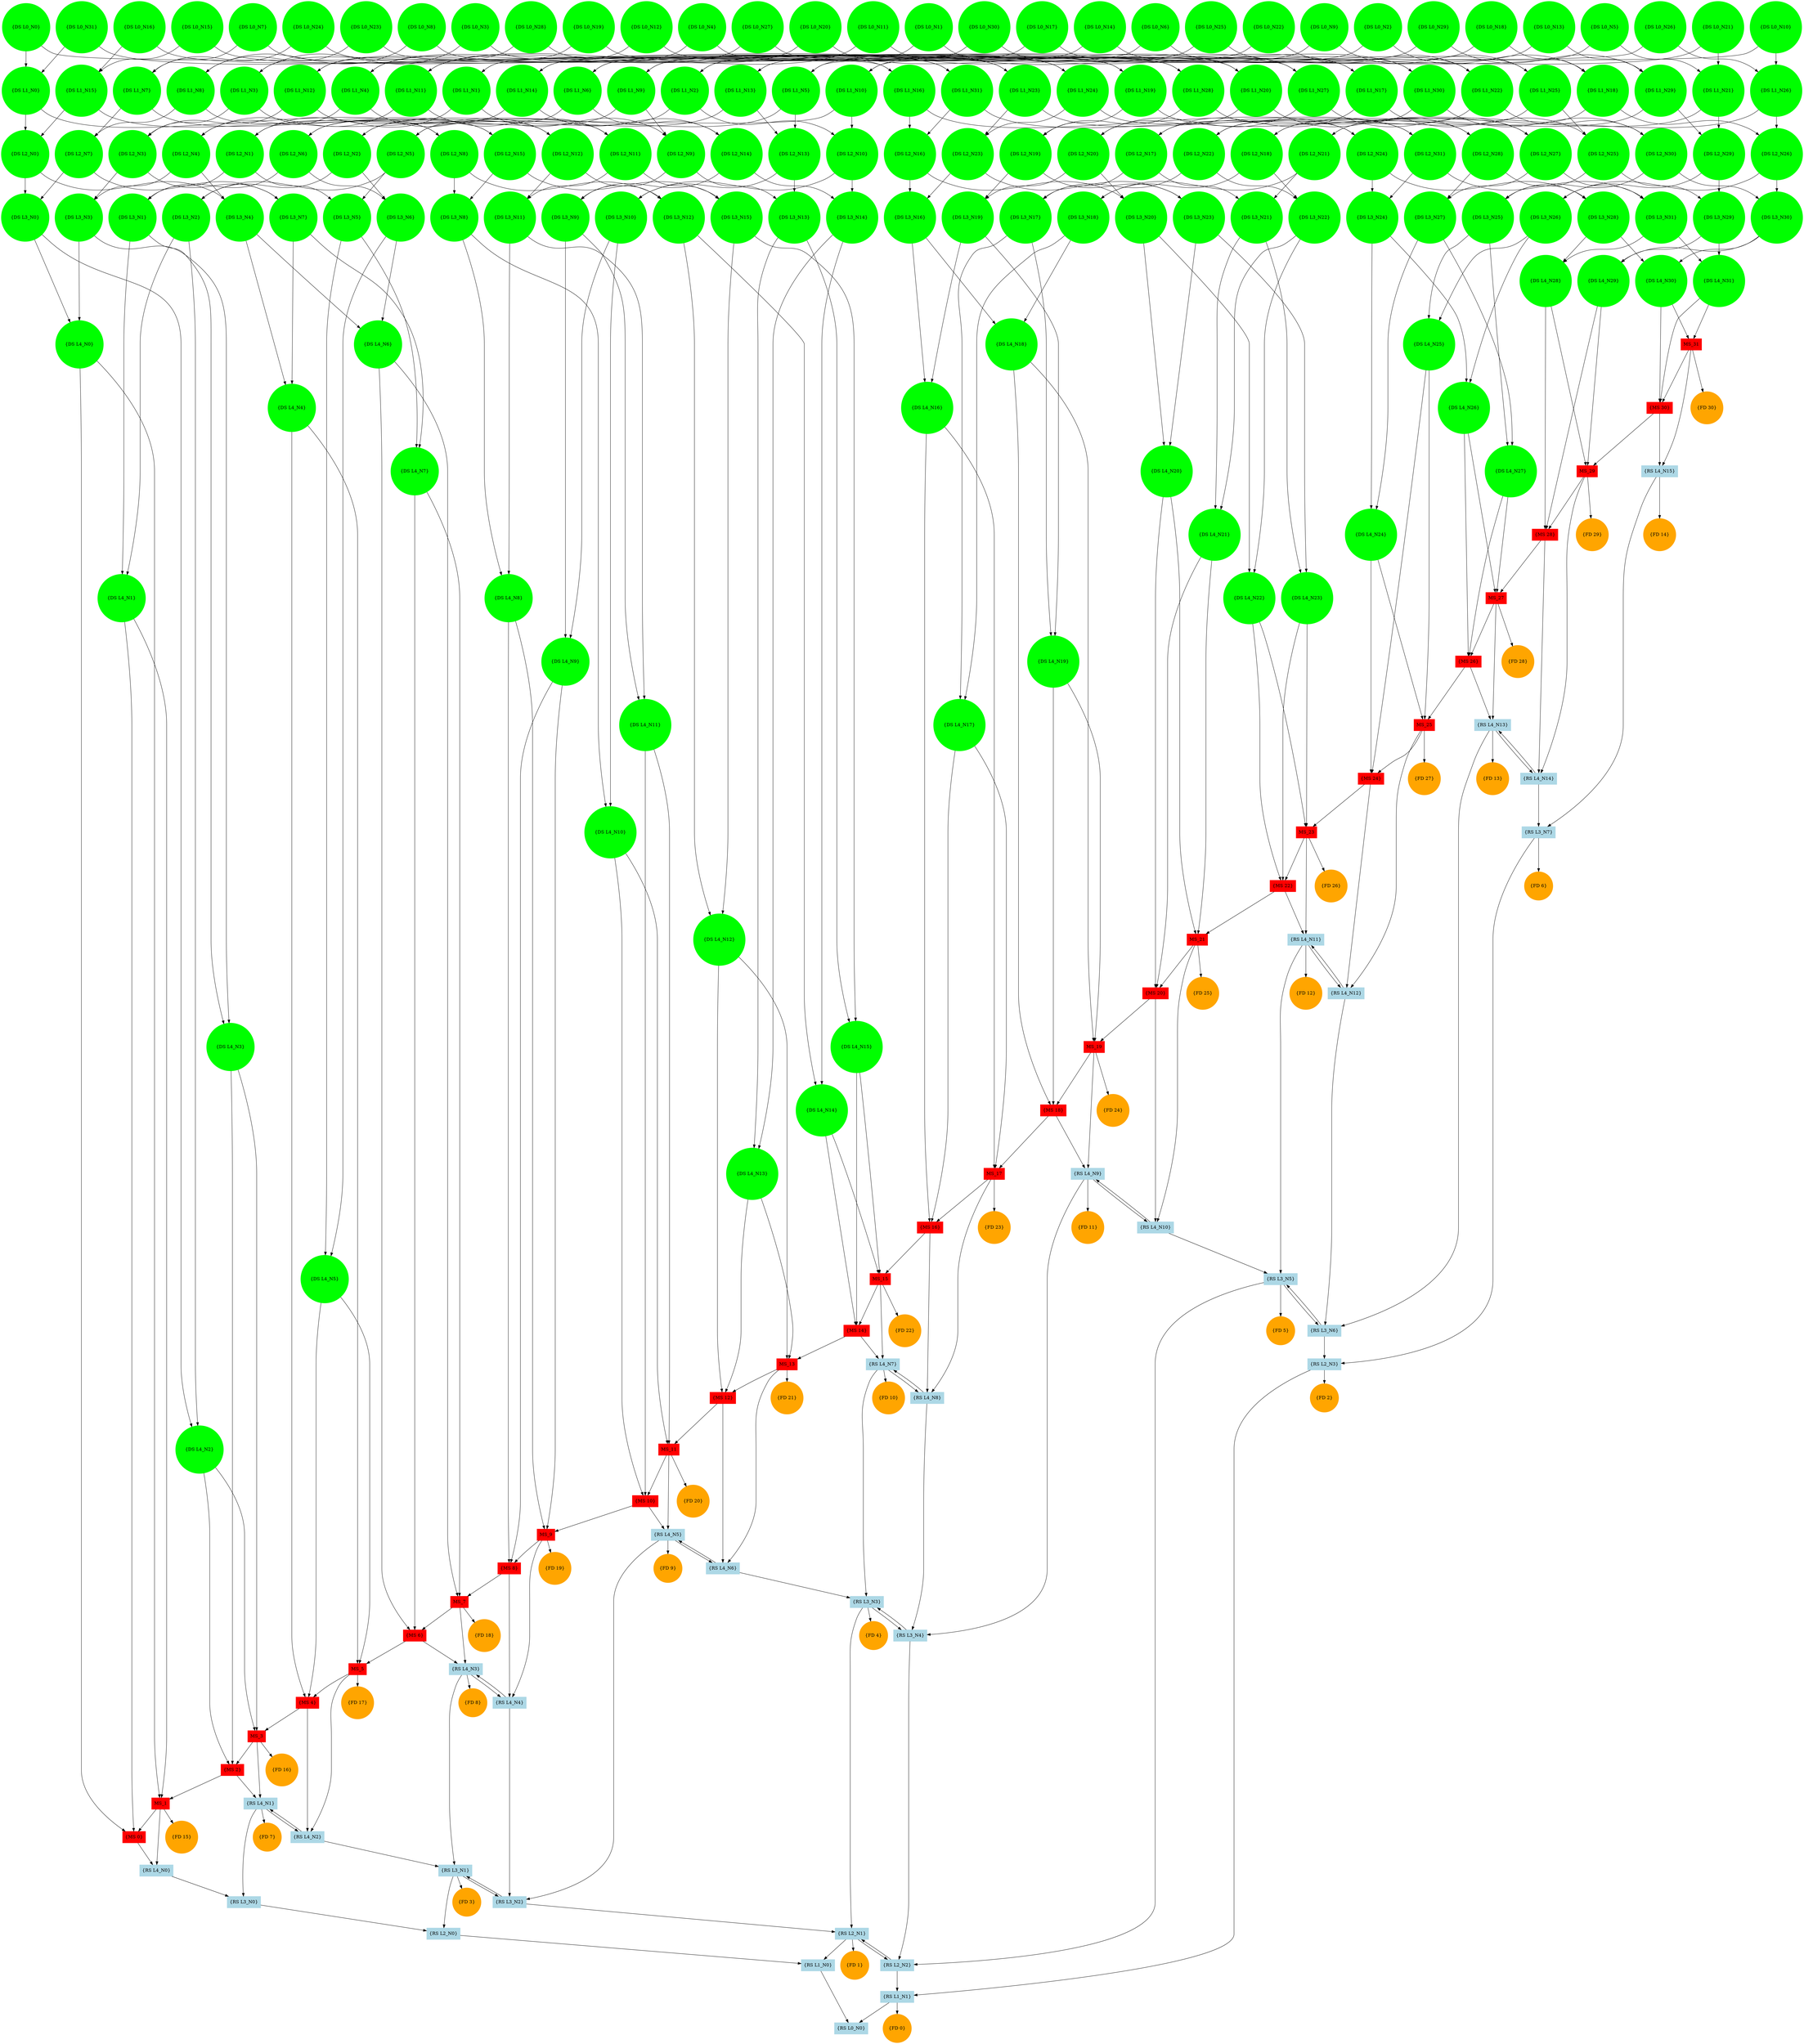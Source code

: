 digraph G {
{
	label="DSNetwork";
	Node0x7fdfffc05050[shape=circle, style=filled, width=.3, color=green,label="{DS L0_N0}"];
	Node0x7fdfffc05050 -> Node0x7fdfffc06450;
	Node0x7fdfffc05050 -> Node0x7fdfffc06e50;
	Node0x7fdfffc050f0[shape=circle, style=filled, width=.3, color=green,label="{DS L0_N1}"];
	Node0x7fdfffc050f0 -> Node0x7fdfffc064f0;
	Node0x7fdfffc050f0 -> Node0x7fdfffc06ef0;
	Node0x7fdfffc05190[shape=circle, style=filled, width=.3, color=green,label="{DS L0_N2}"];
	Node0x7fdfffc05190 -> Node0x7fdfffc06590;
	Node0x7fdfffc05190 -> Node0x7fdfffc06f90;
	Node0x7fdfffc05230[shape=circle, style=filled, width=.3, color=green,label="{DS L0_N3}"];
	Node0x7fdfffc05230 -> Node0x7fdfffc06630;
	Node0x7fdfffc05230 -> Node0x7fdfffc07030;
	Node0x7fdfffc052d0[shape=circle, style=filled, width=.3, color=green,label="{DS L0_N4}"];
	Node0x7fdfffc052d0 -> Node0x7fdfffc066d0;
	Node0x7fdfffc052d0 -> Node0x7fdfffc070d0;
	Node0x7fdfffc05370[shape=circle, style=filled, width=.3, color=green,label="{DS L0_N5}"];
	Node0x7fdfffc05370 -> Node0x7fdfffc06770;
	Node0x7fdfffc05370 -> Node0x7fdfffc07170;
	Node0x7fdfffc05410[shape=circle, style=filled, width=.3, color=green,label="{DS L0_N6}"];
	Node0x7fdfffc05410 -> Node0x7fdfffc06810;
	Node0x7fdfffc05410 -> Node0x7fdfffc07210;
	Node0x7fdfffc054b0[shape=circle, style=filled, width=.3, color=green,label="{DS L0_N7}"];
	Node0x7fdfffc054b0 -> Node0x7fdfffc068b0;
	Node0x7fdfffc054b0 -> Node0x7fdfffc072b0;
	Node0x7fdfffc05550[shape=circle, style=filled, width=.3, color=green,label="{DS L0_N8}"];
	Node0x7fdfffc05550 -> Node0x7fdfffc06950;
	Node0x7fdfffc05550 -> Node0x7fdfffc07350;
	Node0x7fdfffc055f0[shape=circle, style=filled, width=.3, color=green,label="{DS L0_N9}"];
	Node0x7fdfffc055f0 -> Node0x7fdfffc069f0;
	Node0x7fdfffc055f0 -> Node0x7fdfffc073f0;
	Node0x7fdfffc05690[shape=circle, style=filled, width=.3, color=green,label="{DS L0_N10}"];
	Node0x7fdfffc05690 -> Node0x7fdfffc06a90;
	Node0x7fdfffc05690 -> Node0x7fdfffc07490;
	Node0x7fdfffc05730[shape=circle, style=filled, width=.3, color=green,label="{DS L0_N11}"];
	Node0x7fdfffc05730 -> Node0x7fdfffc06b30;
	Node0x7fdfffc05730 -> Node0x7fdfffc07530;
	Node0x7fdfffc057d0[shape=circle, style=filled, width=.3, color=green,label="{DS L0_N12}"];
	Node0x7fdfffc057d0 -> Node0x7fdfffc06bd0;
	Node0x7fdfffc057d0 -> Node0x7fdfffc075d0;
	Node0x7fdfffc05870[shape=circle, style=filled, width=.3, color=green,label="{DS L0_N13}"];
	Node0x7fdfffc05870 -> Node0x7fdfffc06c70;
	Node0x7fdfffc05870 -> Node0x7fdfffc07670;
	Node0x7fdfffc05910[shape=circle, style=filled, width=.3, color=green,label="{DS L0_N14}"];
	Node0x7fdfffc05910 -> Node0x7fdfffc06d10;
	Node0x7fdfffc05910 -> Node0x7fdfffc07710;
	Node0x7fdfffc059b0[shape=circle, style=filled, width=.3, color=green,label="{DS L0_N15}"];
	Node0x7fdfffc059b0 -> Node0x7fdfffc06db0;
	Node0x7fdfffc059b0 -> Node0x7fdfffc077b0;
	Node0x7fdfffc05a50[shape=circle, style=filled, width=.3, color=green,label="{DS L0_N16}"];
	Node0x7fdfffc05a50 -> Node0x7fdfffc06db0;
	Node0x7fdfffc05a50 -> Node0x7fdfffc06e50;
	Node0x7fdfffc05af0[shape=circle, style=filled, width=.3, color=green,label="{DS L0_N17}"];
	Node0x7fdfffc05af0 -> Node0x7fdfffc06d10;
	Node0x7fdfffc05af0 -> Node0x7fdfffc06ef0;
	Node0x7fdfffc05b90[shape=circle, style=filled, width=.3, color=green,label="{DS L0_N18}"];
	Node0x7fdfffc05b90 -> Node0x7fdfffc06c70;
	Node0x7fdfffc05b90 -> Node0x7fdfffc06f90;
	Node0x7fdfffc05c30[shape=circle, style=filled, width=.3, color=green,label="{DS L0_N19}"];
	Node0x7fdfffc05c30 -> Node0x7fdfffc06bd0;
	Node0x7fdfffc05c30 -> Node0x7fdfffc07030;
	Node0x7fdfffc05cd0[shape=circle, style=filled, width=.3, color=green,label="{DS L0_N20}"];
	Node0x7fdfffc05cd0 -> Node0x7fdfffc06b30;
	Node0x7fdfffc05cd0 -> Node0x7fdfffc070d0;
	Node0x7fdfffc05d70[shape=circle, style=filled, width=.3, color=green,label="{DS L0_N21}"];
	Node0x7fdfffc05d70 -> Node0x7fdfffc06a90;
	Node0x7fdfffc05d70 -> Node0x7fdfffc07170;
	Node0x7fdfffc05e10[shape=circle, style=filled, width=.3, color=green,label="{DS L0_N22}"];
	Node0x7fdfffc05e10 -> Node0x7fdfffc069f0;
	Node0x7fdfffc05e10 -> Node0x7fdfffc07210;
	Node0x7fdfffc05eb0[shape=circle, style=filled, width=.3, color=green,label="{DS L0_N23}"];
	Node0x7fdfffc05eb0 -> Node0x7fdfffc06950;
	Node0x7fdfffc05eb0 -> Node0x7fdfffc072b0;
	Node0x7fdfffc05f50[shape=circle, style=filled, width=.3, color=green,label="{DS L0_N24}"];
	Node0x7fdfffc05f50 -> Node0x7fdfffc068b0;
	Node0x7fdfffc05f50 -> Node0x7fdfffc07350;
	Node0x7fdfffc05ff0[shape=circle, style=filled, width=.3, color=green,label="{DS L0_N25}"];
	Node0x7fdfffc05ff0 -> Node0x7fdfffc06810;
	Node0x7fdfffc05ff0 -> Node0x7fdfffc073f0;
	Node0x7fdfffc06090[shape=circle, style=filled, width=.3, color=green,label="{DS L0_N26}"];
	Node0x7fdfffc06090 -> Node0x7fdfffc06770;
	Node0x7fdfffc06090 -> Node0x7fdfffc07490;
	Node0x7fdfffc06130[shape=circle, style=filled, width=.3, color=green,label="{DS L0_N27}"];
	Node0x7fdfffc06130 -> Node0x7fdfffc066d0;
	Node0x7fdfffc06130 -> Node0x7fdfffc07530;
	Node0x7fdfffc061d0[shape=circle, style=filled, width=.3, color=green,label="{DS L0_N28}"];
	Node0x7fdfffc061d0 -> Node0x7fdfffc06630;
	Node0x7fdfffc061d0 -> Node0x7fdfffc075d0;
	Node0x7fdfffc06270[shape=circle, style=filled, width=.3, color=green,label="{DS L0_N29}"];
	Node0x7fdfffc06270 -> Node0x7fdfffc06590;
	Node0x7fdfffc06270 -> Node0x7fdfffc07670;
	Node0x7fdfffc06310[shape=circle, style=filled, width=.3, color=green,label="{DS L0_N30}"];
	Node0x7fdfffc06310 -> Node0x7fdfffc064f0;
	Node0x7fdfffc06310 -> Node0x7fdfffc07710;
	Node0x7fdfffc063b0[shape=circle, style=filled, width=.3, color=green,label="{DS L0_N31}"];
	Node0x7fdfffc063b0 -> Node0x7fdfffc06450;
	Node0x7fdfffc063b0 -> Node0x7fdfffc077b0;
	Node0x7fdfffc06450[shape=circle, style=filled, width=.3, color=green,label="{DS L1_N0}"];
	Node0x7fdfffc06450 -> Node0x7fdfffc07850;
	Node0x7fdfffc06450 -> Node0x7fdfffc07d50;
	Node0x7fdfffc064f0[shape=circle, style=filled, width=.3, color=green,label="{DS L1_N1}"];
	Node0x7fdfffc064f0 -> Node0x7fdfffc078f0;
	Node0x7fdfffc064f0 -> Node0x7fdfffc07df0;
	Node0x7fdfffc06590[shape=circle, style=filled, width=.3, color=green,label="{DS L1_N2}"];
	Node0x7fdfffc06590 -> Node0x7fdfffc07990;
	Node0x7fdfffc06590 -> Node0x7fdfffc07e90;
	Node0x7fdfffc06630[shape=circle, style=filled, width=.3, color=green,label="{DS L1_N3}"];
	Node0x7fdfffc06630 -> Node0x7fdfffc07a30;
	Node0x7fdfffc06630 -> Node0x7fdfffc07f30;
	Node0x7fdfffc066d0[shape=circle, style=filled, width=.3, color=green,label="{DS L1_N4}"];
	Node0x7fdfffc066d0 -> Node0x7fdfffc07ad0;
	Node0x7fdfffc066d0 -> Node0x7fdfffc07fd0;
	Node0x7fdfffc06770[shape=circle, style=filled, width=.3, color=green,label="{DS L1_N5}"];
	Node0x7fdfffc06770 -> Node0x7fdfffc07b70;
	Node0x7fdfffc06770 -> Node0x7fdfffc08070;
	Node0x7fdfffc06810[shape=circle, style=filled, width=.3, color=green,label="{DS L1_N6}"];
	Node0x7fdfffc06810 -> Node0x7fdfffc07c10;
	Node0x7fdfffc06810 -> Node0x7fdfffc08110;
	Node0x7fdfffc068b0[shape=circle, style=filled, width=.3, color=green,label="{DS L1_N7}"];
	Node0x7fdfffc068b0 -> Node0x7fdfffc07cb0;
	Node0x7fdfffc068b0 -> Node0x7fdfffc081b0;
	Node0x7fdfffc06950[shape=circle, style=filled, width=.3, color=green,label="{DS L1_N8}"];
	Node0x7fdfffc06950 -> Node0x7fdfffc07cb0;
	Node0x7fdfffc06950 -> Node0x7fdfffc07d50;
	Node0x7fdfffc069f0[shape=circle, style=filled, width=.3, color=green,label="{DS L1_N9}"];
	Node0x7fdfffc069f0 -> Node0x7fdfffc07c10;
	Node0x7fdfffc069f0 -> Node0x7fdfffc07df0;
	Node0x7fdfffc06a90[shape=circle, style=filled, width=.3, color=green,label="{DS L1_N10}"];
	Node0x7fdfffc06a90 -> Node0x7fdfffc07b70;
	Node0x7fdfffc06a90 -> Node0x7fdfffc07e90;
	Node0x7fdfffc06b30[shape=circle, style=filled, width=.3, color=green,label="{DS L1_N11}"];
	Node0x7fdfffc06b30 -> Node0x7fdfffc07ad0;
	Node0x7fdfffc06b30 -> Node0x7fdfffc07f30;
	Node0x7fdfffc06bd0[shape=circle, style=filled, width=.3, color=green,label="{DS L1_N12}"];
	Node0x7fdfffc06bd0 -> Node0x7fdfffc07a30;
	Node0x7fdfffc06bd0 -> Node0x7fdfffc07fd0;
	Node0x7fdfffc06c70[shape=circle, style=filled, width=.3, color=green,label="{DS L1_N13}"];
	Node0x7fdfffc06c70 -> Node0x7fdfffc07990;
	Node0x7fdfffc06c70 -> Node0x7fdfffc08070;
	Node0x7fdfffc06d10[shape=circle, style=filled, width=.3, color=green,label="{DS L1_N14}"];
	Node0x7fdfffc06d10 -> Node0x7fdfffc078f0;
	Node0x7fdfffc06d10 -> Node0x7fdfffc08110;
	Node0x7fdfffc06db0[shape=circle, style=filled, width=.3, color=green,label="{DS L1_N15}"];
	Node0x7fdfffc06db0 -> Node0x7fdfffc07850;
	Node0x7fdfffc06db0 -> Node0x7fdfffc081b0;
	Node0x7fdfffc06e50[shape=circle, style=filled, width=.3, color=green,label="{DS L1_N16}"];
	Node0x7fdfffc06e50 -> Node0x7fdfffc08250;
	Node0x7fdfffc06e50 -> Node0x7fdfffc08750;
	Node0x7fdfffc06ef0[shape=circle, style=filled, width=.3, color=green,label="{DS L1_N17}"];
	Node0x7fdfffc06ef0 -> Node0x7fdfffc082f0;
	Node0x7fdfffc06ef0 -> Node0x7fdfffc087f0;
	Node0x7fdfffc06f90[shape=circle, style=filled, width=.3, color=green,label="{DS L1_N18}"];
	Node0x7fdfffc06f90 -> Node0x7fdfffc08390;
	Node0x7fdfffc06f90 -> Node0x7fdfffc08890;
	Node0x7fdfffc07030[shape=circle, style=filled, width=.3, color=green,label="{DS L1_N19}"];
	Node0x7fdfffc07030 -> Node0x7fdfffc08430;
	Node0x7fdfffc07030 -> Node0x7fdfffc08930;
	Node0x7fdfffc070d0[shape=circle, style=filled, width=.3, color=green,label="{DS L1_N20}"];
	Node0x7fdfffc070d0 -> Node0x7fdfffc084d0;
	Node0x7fdfffc070d0 -> Node0x7fdfffc089d0;
	Node0x7fdfffc07170[shape=circle, style=filled, width=.3, color=green,label="{DS L1_N21}"];
	Node0x7fdfffc07170 -> Node0x7fdfffc08570;
	Node0x7fdfffc07170 -> Node0x7fdfffc08a70;
	Node0x7fdfffc07210[shape=circle, style=filled, width=.3, color=green,label="{DS L1_N22}"];
	Node0x7fdfffc07210 -> Node0x7fdfffc08610;
	Node0x7fdfffc07210 -> Node0x7fdfffc08b10;
	Node0x7fdfffc072b0[shape=circle, style=filled, width=.3, color=green,label="{DS L1_N23}"];
	Node0x7fdfffc072b0 -> Node0x7fdfffc086b0;
	Node0x7fdfffc072b0 -> Node0x7fdfffc08bb0;
	Node0x7fdfffc07350[shape=circle, style=filled, width=.3, color=green,label="{DS L1_N24}"];
	Node0x7fdfffc07350 -> Node0x7fdfffc086b0;
	Node0x7fdfffc07350 -> Node0x7fdfffc08750;
	Node0x7fdfffc073f0[shape=circle, style=filled, width=.3, color=green,label="{DS L1_N25}"];
	Node0x7fdfffc073f0 -> Node0x7fdfffc08610;
	Node0x7fdfffc073f0 -> Node0x7fdfffc087f0;
	Node0x7fdfffc07490[shape=circle, style=filled, width=.3, color=green,label="{DS L1_N26}"];
	Node0x7fdfffc07490 -> Node0x7fdfffc08570;
	Node0x7fdfffc07490 -> Node0x7fdfffc08890;
	Node0x7fdfffc07530[shape=circle, style=filled, width=.3, color=green,label="{DS L1_N27}"];
	Node0x7fdfffc07530 -> Node0x7fdfffc084d0;
	Node0x7fdfffc07530 -> Node0x7fdfffc08930;
	Node0x7fdfffc075d0[shape=circle, style=filled, width=.3, color=green,label="{DS L1_N28}"];
	Node0x7fdfffc075d0 -> Node0x7fdfffc08430;
	Node0x7fdfffc075d0 -> Node0x7fdfffc089d0;
	Node0x7fdfffc07670[shape=circle, style=filled, width=.3, color=green,label="{DS L1_N29}"];
	Node0x7fdfffc07670 -> Node0x7fdfffc08390;
	Node0x7fdfffc07670 -> Node0x7fdfffc08a70;
	Node0x7fdfffc07710[shape=circle, style=filled, width=.3, color=green,label="{DS L1_N30}"];
	Node0x7fdfffc07710 -> Node0x7fdfffc082f0;
	Node0x7fdfffc07710 -> Node0x7fdfffc08b10;
	Node0x7fdfffc077b0[shape=circle, style=filled, width=.3, color=green,label="{DS L1_N31}"];
	Node0x7fdfffc077b0 -> Node0x7fdfffc08250;
	Node0x7fdfffc077b0 -> Node0x7fdfffc08bb0;
	Node0x7fdfffc07850[shape=circle, style=filled, width=.3, color=green,label="{DS L2_N0}"];
	Node0x7fdfffc07850 -> Node0x7fdfffc08c50;
	Node0x7fdfffc07850 -> Node0x7fdfffc08ed0;
	Node0x7fdfffc078f0[shape=circle, style=filled, width=.3, color=green,label="{DS L2_N1}"];
	Node0x7fdfffc078f0 -> Node0x7fdfffc08cf0;
	Node0x7fdfffc078f0 -> Node0x7fdfffc08f70;
	Node0x7fdfffc07990[shape=circle, style=filled, width=.3, color=green,label="{DS L2_N2}"];
	Node0x7fdfffc07990 -> Node0x7fdfffc08d90;
	Node0x7fdfffc07990 -> Node0x7fdfffc09010;
	Node0x7fdfffc07a30[shape=circle, style=filled, width=.3, color=green,label="{DS L2_N3}"];
	Node0x7fdfffc07a30 -> Node0x7fdfffc08e30;
	Node0x7fdfffc07a30 -> Node0x7fdfffc090b0;
	Node0x7fdfffc07ad0[shape=circle, style=filled, width=.3, color=green,label="{DS L2_N4}"];
	Node0x7fdfffc07ad0 -> Node0x7fdfffc08e30;
	Node0x7fdfffc07ad0 -> Node0x7fdfffc08ed0;
	Node0x7fdfffc07b70[shape=circle, style=filled, width=.3, color=green,label="{DS L2_N5}"];
	Node0x7fdfffc07b70 -> Node0x7fdfffc08d90;
	Node0x7fdfffc07b70 -> Node0x7fdfffc08f70;
	Node0x7fdfffc07c10[shape=circle, style=filled, width=.3, color=green,label="{DS L2_N6}"];
	Node0x7fdfffc07c10 -> Node0x7fdfffc08cf0;
	Node0x7fdfffc07c10 -> Node0x7fdfffc09010;
	Node0x7fdfffc07cb0[shape=circle, style=filled, width=.3, color=green,label="{DS L2_N7}"];
	Node0x7fdfffc07cb0 -> Node0x7fdfffc08c50;
	Node0x7fdfffc07cb0 -> Node0x7fdfffc090b0;
	Node0x7fdfffc07d50[shape=circle, style=filled, width=.3, color=green,label="{DS L2_N8}"];
	Node0x7fdfffc07d50 -> Node0x7fdfffc09150;
	Node0x7fdfffc07d50 -> Node0x7fdfffc093d0;
	Node0x7fdfffc07df0[shape=circle, style=filled, width=.3, color=green,label="{DS L2_N9}"];
	Node0x7fdfffc07df0 -> Node0x7fdfffc091f0;
	Node0x7fdfffc07df0 -> Node0x7fdfffc09470;
	Node0x7fdfffc07e90[shape=circle, style=filled, width=.3, color=green,label="{DS L2_N10}"];
	Node0x7fdfffc07e90 -> Node0x7fdfffc09290;
	Node0x7fdfffc07e90 -> Node0x7fdfffc09510;
	Node0x7fdfffc07f30[shape=circle, style=filled, width=.3, color=green,label="{DS L2_N11}"];
	Node0x7fdfffc07f30 -> Node0x7fdfffc09330;
	Node0x7fdfffc07f30 -> Node0x7fdfffc095b0;
	Node0x7fdfffc07fd0[shape=circle, style=filled, width=.3, color=green,label="{DS L2_N12}"];
	Node0x7fdfffc07fd0 -> Node0x7fdfffc09330;
	Node0x7fdfffc07fd0 -> Node0x7fdfffc093d0;
	Node0x7fdfffc08070[shape=circle, style=filled, width=.3, color=green,label="{DS L2_N13}"];
	Node0x7fdfffc08070 -> Node0x7fdfffc09290;
	Node0x7fdfffc08070 -> Node0x7fdfffc09470;
	Node0x7fdfffc08110[shape=circle, style=filled, width=.3, color=green,label="{DS L2_N14}"];
	Node0x7fdfffc08110 -> Node0x7fdfffc091f0;
	Node0x7fdfffc08110 -> Node0x7fdfffc09510;
	Node0x7fdfffc081b0[shape=circle, style=filled, width=.3, color=green,label="{DS L2_N15}"];
	Node0x7fdfffc081b0 -> Node0x7fdfffc09150;
	Node0x7fdfffc081b0 -> Node0x7fdfffc095b0;
	Node0x7fdfffc08250[shape=circle, style=filled, width=.3, color=green,label="{DS L2_N16}"];
	Node0x7fdfffc08250 -> Node0x7fdfffc09650;
	Node0x7fdfffc08250 -> Node0x7fdfffc098d0;
	Node0x7fdfffc082f0[shape=circle, style=filled, width=.3, color=green,label="{DS L2_N17}"];
	Node0x7fdfffc082f0 -> Node0x7fdfffc096f0;
	Node0x7fdfffc082f0 -> Node0x7fdfffc09970;
	Node0x7fdfffc08390[shape=circle, style=filled, width=.3, color=green,label="{DS L2_N18}"];
	Node0x7fdfffc08390 -> Node0x7fdfffc09790;
	Node0x7fdfffc08390 -> Node0x7fdfffc09a10;
	Node0x7fdfffc08430[shape=circle, style=filled, width=.3, color=green,label="{DS L2_N19}"];
	Node0x7fdfffc08430 -> Node0x7fdfffc09830;
	Node0x7fdfffc08430 -> Node0x7fdfffc09ab0;
	Node0x7fdfffc084d0[shape=circle, style=filled, width=.3, color=green,label="{DS L2_N20}"];
	Node0x7fdfffc084d0 -> Node0x7fdfffc09830;
	Node0x7fdfffc084d0 -> Node0x7fdfffc098d0;
	Node0x7fdfffc08570[shape=circle, style=filled, width=.3, color=green,label="{DS L2_N21}"];
	Node0x7fdfffc08570 -> Node0x7fdfffc09790;
	Node0x7fdfffc08570 -> Node0x7fdfffc09970;
	Node0x7fdfffc08610[shape=circle, style=filled, width=.3, color=green,label="{DS L2_N22}"];
	Node0x7fdfffc08610 -> Node0x7fdfffc096f0;
	Node0x7fdfffc08610 -> Node0x7fdfffc09a10;
	Node0x7fdfffc086b0[shape=circle, style=filled, width=.3, color=green,label="{DS L2_N23}"];
	Node0x7fdfffc086b0 -> Node0x7fdfffc09650;
	Node0x7fdfffc086b0 -> Node0x7fdfffc09ab0;
	Node0x7fdfffc08750[shape=circle, style=filled, width=.3, color=green,label="{DS L2_N24}"];
	Node0x7fdfffc08750 -> Node0x7fdfffc09b50;
	Node0x7fdfffc08750 -> Node0x7fdfffc09dd0;
	Node0x7fdfffc087f0[shape=circle, style=filled, width=.3, color=green,label="{DS L2_N25}"];
	Node0x7fdfffc087f0 -> Node0x7fdfffc09bf0;
	Node0x7fdfffc087f0 -> Node0x7fdfffc09e70;
	Node0x7fdfffc08890[shape=circle, style=filled, width=.3, color=green,label="{DS L2_N26}"];
	Node0x7fdfffc08890 -> Node0x7fdfffc09c90;
	Node0x7fdfffc08890 -> Node0x7fdfffc09f10;
	Node0x7fdfffc08930[shape=circle, style=filled, width=.3, color=green,label="{DS L2_N27}"];
	Node0x7fdfffc08930 -> Node0x7fdfffc09d30;
	Node0x7fdfffc08930 -> Node0x7fdfffc09fb0;
	Node0x7fdfffc089d0[shape=circle, style=filled, width=.3, color=green,label="{DS L2_N28}"];
	Node0x7fdfffc089d0 -> Node0x7fdfffc09d30;
	Node0x7fdfffc089d0 -> Node0x7fdfffc09dd0;
	Node0x7fdfffc08a70[shape=circle, style=filled, width=.3, color=green,label="{DS L2_N29}"];
	Node0x7fdfffc08a70 -> Node0x7fdfffc09c90;
	Node0x7fdfffc08a70 -> Node0x7fdfffc09e70;
	Node0x7fdfffc08b10[shape=circle, style=filled, width=.3, color=green,label="{DS L2_N30}"];
	Node0x7fdfffc08b10 -> Node0x7fdfffc09bf0;
	Node0x7fdfffc08b10 -> Node0x7fdfffc09f10;
	Node0x7fdfffc08bb0[shape=circle, style=filled, width=.3, color=green,label="{DS L2_N31}"];
	Node0x7fdfffc08bb0 -> Node0x7fdfffc09b50;
	Node0x7fdfffc08bb0 -> Node0x7fdfffc09fb0;
	Node0x7fdfffc08c50[shape=circle, style=filled, width=.3, color=green,label="{DS L3_N0}"];
	Node0x7fdfffc08c50 -> Node0x7fdfffc0a050;
	Node0x7fdfffc08c50 -> Node0x7fdfffc0a190;
	Node0x7fdfffc08cf0[shape=circle, style=filled, width=.3, color=green,label="{DS L3_N1}"];
	Node0x7fdfffc08cf0 -> Node0x7fdfffc0a0f0;
	Node0x7fdfffc08cf0 -> Node0x7fdfffc0a230;
	Node0x7fdfffc08d90[shape=circle, style=filled, width=.3, color=green,label="{DS L3_N2}"];
	Node0x7fdfffc08d90 -> Node0x7fdfffc0a0f0;
	Node0x7fdfffc08d90 -> Node0x7fdfffc0a190;
	Node0x7fdfffc08e30[shape=circle, style=filled, width=.3, color=green,label="{DS L3_N3}"];
	Node0x7fdfffc08e30 -> Node0x7fdfffc0a050;
	Node0x7fdfffc08e30 -> Node0x7fdfffc0a230;
	Node0x7fdfffc08ed0[shape=circle, style=filled, width=.3, color=green,label="{DS L3_N4}"];
	Node0x7fdfffc08ed0 -> Node0x7fdfffc0a2d0;
	Node0x7fdfffc08ed0 -> Node0x7fdfffc0a410;
	Node0x7fdfffc08f70[shape=circle, style=filled, width=.3, color=green,label="{DS L3_N5}"];
	Node0x7fdfffc08f70 -> Node0x7fdfffc0a370;
	Node0x7fdfffc08f70 -> Node0x7fdfffc0a4b0;
	Node0x7fdfffc09010[shape=circle, style=filled, width=.3, color=green,label="{DS L3_N6}"];
	Node0x7fdfffc09010 -> Node0x7fdfffc0a370;
	Node0x7fdfffc09010 -> Node0x7fdfffc0a410;
	Node0x7fdfffc090b0[shape=circle, style=filled, width=.3, color=green,label="{DS L3_N7}"];
	Node0x7fdfffc090b0 -> Node0x7fdfffc0a2d0;
	Node0x7fdfffc090b0 -> Node0x7fdfffc0a4b0;
	Node0x7fdfffc09150[shape=circle, style=filled, width=.3, color=green,label="{DS L3_N8}"];
	Node0x7fdfffc09150 -> Node0x7fdfffc0a550;
	Node0x7fdfffc09150 -> Node0x7fdfffc0a690;
	Node0x7fdfffc091f0[shape=circle, style=filled, width=.3, color=green,label="{DS L3_N9}"];
	Node0x7fdfffc091f0 -> Node0x7fdfffc0a5f0;
	Node0x7fdfffc091f0 -> Node0x7fdfffc0a730;
	Node0x7fdfffc09290[shape=circle, style=filled, width=.3, color=green,label="{DS L3_N10}"];
	Node0x7fdfffc09290 -> Node0x7fdfffc0a5f0;
	Node0x7fdfffc09290 -> Node0x7fdfffc0a690;
	Node0x7fdfffc09330[shape=circle, style=filled, width=.3, color=green,label="{DS L3_N11}"];
	Node0x7fdfffc09330 -> Node0x7fdfffc0a550;
	Node0x7fdfffc09330 -> Node0x7fdfffc0a730;
	Node0x7fdfffc093d0[shape=circle, style=filled, width=.3, color=green,label="{DS L3_N12}"];
	Node0x7fdfffc093d0 -> Node0x7fdfffc0a7d0;
	Node0x7fdfffc093d0 -> Node0x7fdfffc0a910;
	Node0x7fdfffc09470[shape=circle, style=filled, width=.3, color=green,label="{DS L3_N13}"];
	Node0x7fdfffc09470 -> Node0x7fdfffc0a870;
	Node0x7fdfffc09470 -> Node0x7fdfffc0a9b0;
	Node0x7fdfffc09510[shape=circle, style=filled, width=.3, color=green,label="{DS L3_N14}"];
	Node0x7fdfffc09510 -> Node0x7fdfffc0a870;
	Node0x7fdfffc09510 -> Node0x7fdfffc0a910;
	Node0x7fdfffc095b0[shape=circle, style=filled, width=.3, color=green,label="{DS L3_N15}"];
	Node0x7fdfffc095b0 -> Node0x7fdfffc0a7d0;
	Node0x7fdfffc095b0 -> Node0x7fdfffc0a9b0;
	Node0x7fdfffc09650[shape=circle, style=filled, width=.3, color=green,label="{DS L3_N16}"];
	Node0x7fdfffc09650 -> Node0x7fdfffc0aa50;
	Node0x7fdfffc09650 -> Node0x7fdfffc0ab90;
	Node0x7fdfffc096f0[shape=circle, style=filled, width=.3, color=green,label="{DS L3_N17}"];
	Node0x7fdfffc096f0 -> Node0x7fdfffc0aaf0;
	Node0x7fdfffc096f0 -> Node0x7fdfffc0ac30;
	Node0x7fdfffc09790[shape=circle, style=filled, width=.3, color=green,label="{DS L3_N18}"];
	Node0x7fdfffc09790 -> Node0x7fdfffc0aaf0;
	Node0x7fdfffc09790 -> Node0x7fdfffc0ab90;
	Node0x7fdfffc09830[shape=circle, style=filled, width=.3, color=green,label="{DS L3_N19}"];
	Node0x7fdfffc09830 -> Node0x7fdfffc0aa50;
	Node0x7fdfffc09830 -> Node0x7fdfffc0ac30;
	Node0x7fdfffc098d0[shape=circle, style=filled, width=.3, color=green,label="{DS L3_N20}"];
	Node0x7fdfffc098d0 -> Node0x7fdfffc0acd0;
	Node0x7fdfffc098d0 -> Node0x7fdfffc0ae10;
	Node0x7fdfffc09970[shape=circle, style=filled, width=.3, color=green,label="{DS L3_N21}"];
	Node0x7fdfffc09970 -> Node0x7fdfffc0ad70;
	Node0x7fdfffc09970 -> Node0x7fdfffc0aeb0;
	Node0x7fdfffc09a10[shape=circle, style=filled, width=.3, color=green,label="{DS L3_N22}"];
	Node0x7fdfffc09a10 -> Node0x7fdfffc0ad70;
	Node0x7fdfffc09a10 -> Node0x7fdfffc0ae10;
	Node0x7fdfffc09ab0[shape=circle, style=filled, width=.3, color=green,label="{DS L3_N23}"];
	Node0x7fdfffc09ab0 -> Node0x7fdfffc0acd0;
	Node0x7fdfffc09ab0 -> Node0x7fdfffc0aeb0;
	Node0x7fdfffc09b50[shape=circle, style=filled, width=.3, color=green,label="{DS L3_N24}"];
	Node0x7fdfffc09b50 -> Node0x7fdfffc0af50;
	Node0x7fdfffc09b50 -> Node0x7fdfffc0b090;
	Node0x7fdfffc09bf0[shape=circle, style=filled, width=.3, color=green,label="{DS L3_N25}"];
	Node0x7fdfffc09bf0 -> Node0x7fdfffc0aff0;
	Node0x7fdfffc09bf0 -> Node0x7fdfffc0b130;
	Node0x7fdfffc09c90[shape=circle, style=filled, width=.3, color=green,label="{DS L3_N26}"];
	Node0x7fdfffc09c90 -> Node0x7fdfffc0aff0;
	Node0x7fdfffc09c90 -> Node0x7fdfffc0b090;
	Node0x7fdfffc09d30[shape=circle, style=filled, width=.3, color=green,label="{DS L3_N27}"];
	Node0x7fdfffc09d30 -> Node0x7fdfffc0af50;
	Node0x7fdfffc09d30 -> Node0x7fdfffc0b130;
	Node0x7fdfffc09dd0[shape=circle, style=filled, width=.3, color=green,label="{DS L3_N28}"];
	Node0x7fdfffc09dd0 -> Node0x7fdfffc0b1d0;
	Node0x7fdfffc09dd0 -> Node0x7fdfffc0b310;
	Node0x7fdfffc09e70[shape=circle, style=filled, width=.3, color=green,label="{DS L3_N29}"];
	Node0x7fdfffc09e70 -> Node0x7fdfffc0b270;
	Node0x7fdfffc09e70 -> Node0x7fdfffc0b3b0;
	Node0x7fdfffc09f10[shape=circle, style=filled, width=.3, color=green,label="{DS L3_N30}"];
	Node0x7fdfffc09f10 -> Node0x7fdfffc0b270;
	Node0x7fdfffc09f10 -> Node0x7fdfffc0b310;
	Node0x7fdfffc09fb0[shape=circle, style=filled, width=.3, color=green,label="{DS L3_N31}"];
	Node0x7fdfffc09fb0 -> Node0x7fdfffc0b1d0;
	Node0x7fdfffc09fb0 -> Node0x7fdfffc0b3b0;
	Node0x7fdfffc0a050[shape=circle, style=filled, width=.3, color=green,label="{DS L4_N0}"];
	Node0x7fdfffc03c20[shape=box, style=filled, color=red,label="{MS 0}"];
	Node0x7fdfffc0a050 -> Node0x7fdfffc03c20;
	Node0x7fdfffc03cc0[shape=record, style=filled, color=red,label="{MS_1}"];
	Node0x7fdfffc0a050 -> Node0x7fdfffc03cc0;
	Node0x7fdfffc0a0f0[shape=circle, style=filled, width=.3, color=green,label="{DS L4_N1}"];
	Node0x7fdfffc03c20[shape=box, style=filled, color=red,label="{MS 0}"];
	Node0x7fdfffc0a0f0 -> Node0x7fdfffc03c20;
	Node0x7fdfffc03cc0[shape=record, style=filled, color=red,label="{MS_1}"];
	Node0x7fdfffc0a0f0 -> Node0x7fdfffc03cc0;
	Node0x7fdfffc0a190[shape=circle, style=filled, width=.3, color=green,label="{DS L4_N2}"];
	Node0x7fdfffc03d60[shape=box, style=filled, color=red,label="{MS 2}"];
	Node0x7fdfffc0a190 -> Node0x7fdfffc03d60;
	Node0x7fdfffc03e00[shape=record, style=filled, color=red,label="{MS_3}"];
	Node0x7fdfffc0a190 -> Node0x7fdfffc03e00;
	Node0x7fdfffc0a230[shape=circle, style=filled, width=.3, color=green,label="{DS L4_N3}"];
	Node0x7fdfffc03d60[shape=box, style=filled, color=red,label="{MS 2}"];
	Node0x7fdfffc0a230 -> Node0x7fdfffc03d60;
	Node0x7fdfffc03e00[shape=record, style=filled, color=red,label="{MS_3}"];
	Node0x7fdfffc0a230 -> Node0x7fdfffc03e00;
	Node0x7fdfffc0a2d0[shape=circle, style=filled, width=.3, color=green,label="{DS L4_N4}"];
	Node0x7fdfffc03ea0[shape=box, style=filled, color=red,label="{MS 4}"];
	Node0x7fdfffc0a2d0 -> Node0x7fdfffc03ea0;
	Node0x7fdfffc03f40[shape=record, style=filled, color=red,label="{MS_5}"];
	Node0x7fdfffc0a2d0 -> Node0x7fdfffc03f40;
	Node0x7fdfffc0a370[shape=circle, style=filled, width=.3, color=green,label="{DS L4_N5}"];
	Node0x7fdfffc03ea0[shape=box, style=filled, color=red,label="{MS 4}"];
	Node0x7fdfffc0a370 -> Node0x7fdfffc03ea0;
	Node0x7fdfffc03f40[shape=record, style=filled, color=red,label="{MS_5}"];
	Node0x7fdfffc0a370 -> Node0x7fdfffc03f40;
	Node0x7fdfffc0a410[shape=circle, style=filled, width=.3, color=green,label="{DS L4_N6}"];
	Node0x7fdfffc03fe0[shape=box, style=filled, color=red,label="{MS 6}"];
	Node0x7fdfffc0a410 -> Node0x7fdfffc03fe0;
	Node0x7fdfffc04080[shape=record, style=filled, color=red,label="{MS_7}"];
	Node0x7fdfffc0a410 -> Node0x7fdfffc04080;
	Node0x7fdfffc0a4b0[shape=circle, style=filled, width=.3, color=green,label="{DS L4_N7}"];
	Node0x7fdfffc03fe0[shape=box, style=filled, color=red,label="{MS 6}"];
	Node0x7fdfffc0a4b0 -> Node0x7fdfffc03fe0;
	Node0x7fdfffc04080[shape=record, style=filled, color=red,label="{MS_7}"];
	Node0x7fdfffc0a4b0 -> Node0x7fdfffc04080;
	Node0x7fdfffc0a550[shape=circle, style=filled, width=.3, color=green,label="{DS L4_N8}"];
	Node0x7fdfffc04120[shape=box, style=filled, color=red,label="{MS 8}"];
	Node0x7fdfffc0a550 -> Node0x7fdfffc04120;
	Node0x7fdfffc041c0[shape=record, style=filled, color=red,label="{MS_9}"];
	Node0x7fdfffc0a550 -> Node0x7fdfffc041c0;
	Node0x7fdfffc0a5f0[shape=circle, style=filled, width=.3, color=green,label="{DS L4_N9}"];
	Node0x7fdfffc04120[shape=box, style=filled, color=red,label="{MS 8}"];
	Node0x7fdfffc0a5f0 -> Node0x7fdfffc04120;
	Node0x7fdfffc041c0[shape=record, style=filled, color=red,label="{MS_9}"];
	Node0x7fdfffc0a5f0 -> Node0x7fdfffc041c0;
	Node0x7fdfffc0a690[shape=circle, style=filled, width=.3, color=green,label="{DS L4_N10}"];
	Node0x7fdfffc04260[shape=box, style=filled, color=red,label="{MS 10}"];
	Node0x7fdfffc0a690 -> Node0x7fdfffc04260;
	Node0x7fdfffc04300[shape=record, style=filled, color=red,label="{MS_11}"];
	Node0x7fdfffc0a690 -> Node0x7fdfffc04300;
	Node0x7fdfffc0a730[shape=circle, style=filled, width=.3, color=green,label="{DS L4_N11}"];
	Node0x7fdfffc04260[shape=box, style=filled, color=red,label="{MS 10}"];
	Node0x7fdfffc0a730 -> Node0x7fdfffc04260;
	Node0x7fdfffc04300[shape=record, style=filled, color=red,label="{MS_11}"];
	Node0x7fdfffc0a730 -> Node0x7fdfffc04300;
	Node0x7fdfffc0a7d0[shape=circle, style=filled, width=.3, color=green,label="{DS L4_N12}"];
	Node0x7fdfffc043a0[shape=box, style=filled, color=red,label="{MS 12}"];
	Node0x7fdfffc0a7d0 -> Node0x7fdfffc043a0;
	Node0x7fdfffc04440[shape=record, style=filled, color=red,label="{MS_13}"];
	Node0x7fdfffc0a7d0 -> Node0x7fdfffc04440;
	Node0x7fdfffc0a870[shape=circle, style=filled, width=.3, color=green,label="{DS L4_N13}"];
	Node0x7fdfffc043a0[shape=box, style=filled, color=red,label="{MS 12}"];
	Node0x7fdfffc0a870 -> Node0x7fdfffc043a0;
	Node0x7fdfffc04440[shape=record, style=filled, color=red,label="{MS_13}"];
	Node0x7fdfffc0a870 -> Node0x7fdfffc04440;
	Node0x7fdfffc0a910[shape=circle, style=filled, width=.3, color=green,label="{DS L4_N14}"];
	Node0x7fdfffc044e0[shape=box, style=filled, color=red,label="{MS 14}"];
	Node0x7fdfffc0a910 -> Node0x7fdfffc044e0;
	Node0x7fdfffc04580[shape=record, style=filled, color=red,label="{MS_15}"];
	Node0x7fdfffc0a910 -> Node0x7fdfffc04580;
	Node0x7fdfffc0a9b0[shape=circle, style=filled, width=.3, color=green,label="{DS L4_N15}"];
	Node0x7fdfffc044e0[shape=box, style=filled, color=red,label="{MS 14}"];
	Node0x7fdfffc0a9b0 -> Node0x7fdfffc044e0;
	Node0x7fdfffc04580[shape=record, style=filled, color=red,label="{MS_15}"];
	Node0x7fdfffc0a9b0 -> Node0x7fdfffc04580;
	Node0x7fdfffc0aa50[shape=circle, style=filled, width=.3, color=green,label="{DS L4_N16}"];
	Node0x7fdfffc04620[shape=box, style=filled, color=red,label="{MS 16}"];
	Node0x7fdfffc0aa50 -> Node0x7fdfffc04620;
	Node0x7fdfffc046c0[shape=record, style=filled, color=red,label="{MS_17}"];
	Node0x7fdfffc0aa50 -> Node0x7fdfffc046c0;
	Node0x7fdfffc0aaf0[shape=circle, style=filled, width=.3, color=green,label="{DS L4_N17}"];
	Node0x7fdfffc04620[shape=box, style=filled, color=red,label="{MS 16}"];
	Node0x7fdfffc0aaf0 -> Node0x7fdfffc04620;
	Node0x7fdfffc046c0[shape=record, style=filled, color=red,label="{MS_17}"];
	Node0x7fdfffc0aaf0 -> Node0x7fdfffc046c0;
	Node0x7fdfffc0ab90[shape=circle, style=filled, width=.3, color=green,label="{DS L4_N18}"];
	Node0x7fdfffc04760[shape=box, style=filled, color=red,label="{MS 18}"];
	Node0x7fdfffc0ab90 -> Node0x7fdfffc04760;
	Node0x7fdfffc04800[shape=record, style=filled, color=red,label="{MS_19}"];
	Node0x7fdfffc0ab90 -> Node0x7fdfffc04800;
	Node0x7fdfffc0ac30[shape=circle, style=filled, width=.3, color=green,label="{DS L4_N19}"];
	Node0x7fdfffc04760[shape=box, style=filled, color=red,label="{MS 18}"];
	Node0x7fdfffc0ac30 -> Node0x7fdfffc04760;
	Node0x7fdfffc04800[shape=record, style=filled, color=red,label="{MS_19}"];
	Node0x7fdfffc0ac30 -> Node0x7fdfffc04800;
	Node0x7fdfffc0acd0[shape=circle, style=filled, width=.3, color=green,label="{DS L4_N20}"];
	Node0x7fdfffc048a0[shape=box, style=filled, color=red,label="{MS 20}"];
	Node0x7fdfffc0acd0 -> Node0x7fdfffc048a0;
	Node0x7fdfffc04940[shape=record, style=filled, color=red,label="{MS_21}"];
	Node0x7fdfffc0acd0 -> Node0x7fdfffc04940;
	Node0x7fdfffc0ad70[shape=circle, style=filled, width=.3, color=green,label="{DS L4_N21}"];
	Node0x7fdfffc048a0[shape=box, style=filled, color=red,label="{MS 20}"];
	Node0x7fdfffc0ad70 -> Node0x7fdfffc048a0;
	Node0x7fdfffc04940[shape=record, style=filled, color=red,label="{MS_21}"];
	Node0x7fdfffc0ad70 -> Node0x7fdfffc04940;
	Node0x7fdfffc0ae10[shape=circle, style=filled, width=.3, color=green,label="{DS L4_N22}"];
	Node0x7fdfffc049e0[shape=box, style=filled, color=red,label="{MS 22}"];
	Node0x7fdfffc0ae10 -> Node0x7fdfffc049e0;
	Node0x7fdfffc04a80[shape=record, style=filled, color=red,label="{MS_23}"];
	Node0x7fdfffc0ae10 -> Node0x7fdfffc04a80;
	Node0x7fdfffc0aeb0[shape=circle, style=filled, width=.3, color=green,label="{DS L4_N23}"];
	Node0x7fdfffc049e0[shape=box, style=filled, color=red,label="{MS 22}"];
	Node0x7fdfffc0aeb0 -> Node0x7fdfffc049e0;
	Node0x7fdfffc04a80[shape=record, style=filled, color=red,label="{MS_23}"];
	Node0x7fdfffc0aeb0 -> Node0x7fdfffc04a80;
	Node0x7fdfffc0af50[shape=circle, style=filled, width=.3, color=green,label="{DS L4_N24}"];
	Node0x7fdfffc04b20[shape=box, style=filled, color=red,label="{MS 24}"];
	Node0x7fdfffc0af50 -> Node0x7fdfffc04b20;
	Node0x7fdfffc04bc0[shape=record, style=filled, color=red,label="{MS_25}"];
	Node0x7fdfffc0af50 -> Node0x7fdfffc04bc0;
	Node0x7fdfffc0aff0[shape=circle, style=filled, width=.3, color=green,label="{DS L4_N25}"];
	Node0x7fdfffc04b20[shape=box, style=filled, color=red,label="{MS 24}"];
	Node0x7fdfffc0aff0 -> Node0x7fdfffc04b20;
	Node0x7fdfffc04bc0[shape=record, style=filled, color=red,label="{MS_25}"];
	Node0x7fdfffc0aff0 -> Node0x7fdfffc04bc0;
	Node0x7fdfffc0b090[shape=circle, style=filled, width=.3, color=green,label="{DS L4_N26}"];
	Node0x7fdfffc04c60[shape=box, style=filled, color=red,label="{MS 26}"];
	Node0x7fdfffc0b090 -> Node0x7fdfffc04c60;
	Node0x7fdfffc04d00[shape=record, style=filled, color=red,label="{MS_27}"];
	Node0x7fdfffc0b090 -> Node0x7fdfffc04d00;
	Node0x7fdfffc0b130[shape=circle, style=filled, width=.3, color=green,label="{DS L4_N27}"];
	Node0x7fdfffc04c60[shape=box, style=filled, color=red,label="{MS 26}"];
	Node0x7fdfffc0b130 -> Node0x7fdfffc04c60;
	Node0x7fdfffc04d00[shape=record, style=filled, color=red,label="{MS_27}"];
	Node0x7fdfffc0b130 -> Node0x7fdfffc04d00;
	Node0x7fdfffc0b1d0[shape=circle, style=filled, width=.3, color=green,label="{DS L4_N28}"];
	Node0x7fdfffc04da0[shape=box, style=filled, color=red,label="{MS 28}"];
	Node0x7fdfffc0b1d0 -> Node0x7fdfffc04da0;
	Node0x7fdfffc04e40[shape=record, style=filled, color=red,label="{MS_29}"];
	Node0x7fdfffc0b1d0 -> Node0x7fdfffc04e40;
	Node0x7fdfffc0b270[shape=circle, style=filled, width=.3, color=green,label="{DS L4_N29}"];
	Node0x7fdfffc04da0[shape=box, style=filled, color=red,label="{MS 28}"];
	Node0x7fdfffc0b270 -> Node0x7fdfffc04da0;
	Node0x7fdfffc04e40[shape=record, style=filled, color=red,label="{MS_29}"];
	Node0x7fdfffc0b270 -> Node0x7fdfffc04e40;
	Node0x7fdfffc0b310[shape=circle, style=filled, width=.3, color=green,label="{DS L4_N30}"];
	Node0x7fdfffc04ee0[shape=box, style=filled, color=red,label="{MS 30}"];
	Node0x7fdfffc0b310 -> Node0x7fdfffc04ee0;
	Node0x7fdfffc04f80[shape=record, style=filled, color=red,label="{MS_31}"];
	Node0x7fdfffc0b310 -> Node0x7fdfffc04f80;
	Node0x7fdfffc0b3b0[shape=circle, style=filled, width=.3, color=green,label="{DS L4_N31}"];
	Node0x7fdfffc04ee0[shape=box, style=filled, color=red,label="{MS 30}"];
	Node0x7fdfffc0b3b0 -> Node0x7fdfffc04ee0;
	Node0x7fdfffc04f80[shape=record, style=filled, color=red,label="{MS_31}"];
	Node0x7fdfffc0b3b0 -> Node0x7fdfffc04f80;
	Node0x7fdfffc0bfd0[shape=box, style=filled, color=lightblue,label="{RS L4_N0}"];
	Node0x7fdfffc03c20 -> Node0x7fdfffc0bfd0;
	Node0x7fdfffc03cc0 -> Node0x7fdfffc03c20;
	Node0x7fdfffc0d170[shape=circle, style=filled, color=orange,label="{FD 15}"];
	Node0x7fdfffc03cc0 -> Node0x7fdfffc0d170;
	Node0x7fdfffc03cc0 -> Node0x7fdfffc0bfd0;
	Node0x7fdfffc03d60 -> Node0x7fdfffc03cc0;
	Node0x7fdfffc0c090[shape=box, style=filled, color=lightblue,label="{RS L4_N1}"];
	Node0x7fdfffc03d60 -> Node0x7fdfffc0c090;
	Node0x7fdfffc03e00 -> Node0x7fdfffc03d60;
	Node0x7fdfffc0d1d0[shape=circle, style=filled, color=orange,label="{FD 16}"];
	Node0x7fdfffc03e00 -> Node0x7fdfffc0d1d0;
	Node0x7fdfffc03e00 -> Node0x7fdfffc0c090;
	Node0x7fdfffc03ea0 -> Node0x7fdfffc03e00;
	Node0x7fdfffc0c150[shape=box, style=filled, color=lightblue,label="{RS L4_N2}"];
	Node0x7fdfffc03ea0 -> Node0x7fdfffc0c150;
	Node0x7fdfffc03f40 -> Node0x7fdfffc03ea0;
	Node0x7fdfffc0d230[shape=circle, style=filled, color=orange,label="{FD 17}"];
	Node0x7fdfffc03f40 -> Node0x7fdfffc0d230;
	Node0x7fdfffc03f40 -> Node0x7fdfffc0c150;
	Node0x7fdfffc03fe0 -> Node0x7fdfffc03f40;
	Node0x7fdfffc0c210[shape=box, style=filled, color=lightblue,label="{RS L4_N3}"];
	Node0x7fdfffc03fe0 -> Node0x7fdfffc0c210;
	Node0x7fdfffc04080 -> Node0x7fdfffc03fe0;
	Node0x7fdfffc0d290[shape=circle, style=filled, color=orange,label="{FD 18}"];
	Node0x7fdfffc04080 -> Node0x7fdfffc0d290;
	Node0x7fdfffc04080 -> Node0x7fdfffc0c210;
	Node0x7fdfffc04120 -> Node0x7fdfffc04080;
	Node0x7fdfffc0c2d0[shape=box, style=filled, color=lightblue,label="{RS L4_N4}"];
	Node0x7fdfffc04120 -> Node0x7fdfffc0c2d0;
	Node0x7fdfffc041c0 -> Node0x7fdfffc04120;
	Node0x7fdfffc0d2f0[shape=circle, style=filled, color=orange,label="{FD 19}"];
	Node0x7fdfffc041c0 -> Node0x7fdfffc0d2f0;
	Node0x7fdfffc041c0 -> Node0x7fdfffc0c2d0;
	Node0x7fdfffc04260 -> Node0x7fdfffc041c0;
	Node0x7fdfffc0c390[shape=box, style=filled, color=lightblue,label="{RS L4_N5}"];
	Node0x7fdfffc04260 -> Node0x7fdfffc0c390;
	Node0x7fdfffc04300 -> Node0x7fdfffc04260;
	Node0x7fdfffc0d350[shape=circle, style=filled, color=orange,label="{FD 20}"];
	Node0x7fdfffc04300 -> Node0x7fdfffc0d350;
	Node0x7fdfffc04300 -> Node0x7fdfffc0c390;
	Node0x7fdfffc043a0 -> Node0x7fdfffc04300;
	Node0x7fdfffc0c450[shape=box, style=filled, color=lightblue,label="{RS L4_N6}"];
	Node0x7fdfffc043a0 -> Node0x7fdfffc0c450;
	Node0x7fdfffc04440 -> Node0x7fdfffc043a0;
	Node0x7fdfffc0d3b0[shape=circle, style=filled, color=orange,label="{FD 21}"];
	Node0x7fdfffc04440 -> Node0x7fdfffc0d3b0;
	Node0x7fdfffc04440 -> Node0x7fdfffc0c450;
	Node0x7fdfffc044e0 -> Node0x7fdfffc04440;
	Node0x7fdfffc0c510[shape=box, style=filled, color=lightblue,label="{RS L4_N7}"];
	Node0x7fdfffc044e0 -> Node0x7fdfffc0c510;
	Node0x7fdfffc04580 -> Node0x7fdfffc044e0;
	Node0x7fdfffc0d410[shape=circle, style=filled, color=orange,label="{FD 22}"];
	Node0x7fdfffc04580 -> Node0x7fdfffc0d410;
	Node0x7fdfffc04580 -> Node0x7fdfffc0c510;
	Node0x7fdfffc04620 -> Node0x7fdfffc04580;
	Node0x7fdfffc0c5d0[shape=box, style=filled, color=lightblue,label="{RS L4_N8}"];
	Node0x7fdfffc04620 -> Node0x7fdfffc0c5d0;
	Node0x7fdfffc046c0 -> Node0x7fdfffc04620;
	Node0x7fdfffc0d470[shape=circle, style=filled, color=orange,label="{FD 23}"];
	Node0x7fdfffc046c0 -> Node0x7fdfffc0d470;
	Node0x7fdfffc046c0 -> Node0x7fdfffc0c5d0;
	Node0x7fdfffc04760 -> Node0x7fdfffc046c0;
	Node0x7fdfffc0c690[shape=box, style=filled, color=lightblue,label="{RS L4_N9}"];
	Node0x7fdfffc04760 -> Node0x7fdfffc0c690;
	Node0x7fdfffc04800 -> Node0x7fdfffc04760;
	Node0x7fdfffc0d4d0[shape=circle, style=filled, color=orange,label="{FD 24}"];
	Node0x7fdfffc04800 -> Node0x7fdfffc0d4d0;
	Node0x7fdfffc04800 -> Node0x7fdfffc0c690;
	Node0x7fdfffc048a0 -> Node0x7fdfffc04800;
	Node0x7fdfffc0c750[shape=box, style=filled, color=lightblue,label="{RS L4_N10}"];
	Node0x7fdfffc048a0 -> Node0x7fdfffc0c750;
	Node0x7fdfffc04940 -> Node0x7fdfffc048a0;
	Node0x7fdfffc0d530[shape=circle, style=filled, color=orange,label="{FD 25}"];
	Node0x7fdfffc04940 -> Node0x7fdfffc0d530;
	Node0x7fdfffc04940 -> Node0x7fdfffc0c750;
	Node0x7fdfffc049e0 -> Node0x7fdfffc04940;
	Node0x7fdfffc0c810[shape=box, style=filled, color=lightblue,label="{RS L4_N11}"];
	Node0x7fdfffc049e0 -> Node0x7fdfffc0c810;
	Node0x7fdfffc04a80 -> Node0x7fdfffc049e0;
	Node0x7fdfffc0d590[shape=circle, style=filled, color=orange,label="{FD 26}"];
	Node0x7fdfffc04a80 -> Node0x7fdfffc0d590;
	Node0x7fdfffc04a80 -> Node0x7fdfffc0c810;
	Node0x7fdfffc04b20 -> Node0x7fdfffc04a80;
	Node0x7fdfffc0c8d0[shape=box, style=filled, color=lightblue,label="{RS L4_N12}"];
	Node0x7fdfffc04b20 -> Node0x7fdfffc0c8d0;
	Node0x7fdfffc04bc0 -> Node0x7fdfffc04b20;
	Node0x7fdfffc0d5f0[shape=circle, style=filled, color=orange,label="{FD 27}"];
	Node0x7fdfffc04bc0 -> Node0x7fdfffc0d5f0;
	Node0x7fdfffc04bc0 -> Node0x7fdfffc0c8d0;
	Node0x7fdfffc04c60 -> Node0x7fdfffc04bc0;
	Node0x7fdfffc0c990[shape=box, style=filled, color=lightblue,label="{RS L4_N13}"];
	Node0x7fdfffc04c60 -> Node0x7fdfffc0c990;
	Node0x7fdfffc04d00 -> Node0x7fdfffc04c60;
	Node0x7fdfffc0d650[shape=circle, style=filled, color=orange,label="{FD 28}"];
	Node0x7fdfffc04d00 -> Node0x7fdfffc0d650;
	Node0x7fdfffc04d00 -> Node0x7fdfffc0c990;
	Node0x7fdfffc04da0 -> Node0x7fdfffc04d00;
	Node0x7fdfffc0ca50[shape=box, style=filled, color=lightblue,label="{RS L4_N14}"];
	Node0x7fdfffc04da0 -> Node0x7fdfffc0ca50;
	Node0x7fdfffc04e40 -> Node0x7fdfffc04da0;
	Node0x7fdfffc0d6b0[shape=circle, style=filled, color=orange,label="{FD 29}"];
	Node0x7fdfffc04e40 -> Node0x7fdfffc0d6b0;
	Node0x7fdfffc04e40 -> Node0x7fdfffc0ca50;
	Node0x7fdfffc04ee0 -> Node0x7fdfffc04e40;
	Node0x7fdfffc0cb10[shape=box, style=filled, color=lightblue,label="{RS L4_N15}"];
	Node0x7fdfffc04ee0 -> Node0x7fdfffc0cb10;
	Node0x7fdfffc04f80 -> Node0x7fdfffc04ee0;
	Node0x7fdfffc0d710[shape=circle, style=filled, color=orange,label="{FD 30}"];
	Node0x7fdfffc04f80 -> Node0x7fdfffc0d710;
	Node0x7fdfffc04f80 -> Node0x7fdfffc0cb10;
	Node0x7fdfffc0b490[shape=box, style=filled, color=lightblue,label="{RS L0_N0}"];
	Node0x7fdfffc0b550[shape=box, style=filled, color=lightblue,label="{RS L1_N0}"];
	Node0x7fdfffc0b550 -> Node0x7fdfffc0b490;
	Node0x7fdfffc0b610[shape=box, style=filled, color=lightblue,label="{RS L1_N1}"];
	Node0x7fdfffc0b610 -> Node0x7fdfffc0b490;
	Node0x7fdfffc0cbd0[shape=circle, style=filled, color=orange,label="{FD 0}"];
	Node0x7fdfffc0b610 -> Node0x7fdfffc0cbd0;
	Node0x7fdfffc0b6d0[shape=box, style=filled, color=lightblue,label="{RS L2_N0}"];
	Node0x7fdfffc0b6d0 -> Node0x7fdfffc0b550;
	Node0x7fdfffc0b790[shape=box, style=filled, color=lightblue,label="{RS L2_N1}"];
	Node0x7fdfffc0b790 -> Node0x7fdfffc0b550;
	Node0x7fdfffc0b790 -> Node0x7fdfffc0b850;
	Node0x7fdfffc0cc30[shape=circle, style=filled, color=orange,label="{FD 1}"];
	Node0x7fdfffc0b790 -> Node0x7fdfffc0cc30;
	Node0x7fdfffc0b850[shape=box, style=filled, color=lightblue,label="{RS L2_N2}"];
	Node0x7fdfffc0b850 -> Node0x7fdfffc0b610;
	Node0x7fdfffc0b850 -> Node0x7fdfffc0b790;
	Node0x7fdfffc0b910[shape=box, style=filled, color=lightblue,label="{RS L2_N3}"];
	Node0x7fdfffc0b910 -> Node0x7fdfffc0b610;
	Node0x7fdfffc0cc90[shape=circle, style=filled, color=orange,label="{FD 2}"];
	Node0x7fdfffc0b910 -> Node0x7fdfffc0cc90;
	Node0x7fdfffc0b9d0[shape=box, style=filled, color=lightblue,label="{RS L3_N0}"];
	Node0x7fdfffc0b9d0 -> Node0x7fdfffc0b6d0;
	Node0x7fdfffc0ba90[shape=box, style=filled, color=lightblue,label="{RS L3_N1}"];
	Node0x7fdfffc0ba90 -> Node0x7fdfffc0b6d0;
	Node0x7fdfffc0ba90 -> Node0x7fdfffc0bb50;
	Node0x7fdfffc0ccf0[shape=circle, style=filled, color=orange,label="{FD 3}"];
	Node0x7fdfffc0ba90 -> Node0x7fdfffc0ccf0;
	Node0x7fdfffc0bb50[shape=box, style=filled, color=lightblue,label="{RS L3_N2}"];
	Node0x7fdfffc0bb50 -> Node0x7fdfffc0b790;
	Node0x7fdfffc0bb50 -> Node0x7fdfffc0ba90;
	Node0x7fdfffc0bc10[shape=box, style=filled, color=lightblue,label="{RS L3_N3}"];
	Node0x7fdfffc0bc10 -> Node0x7fdfffc0b790;
	Node0x7fdfffc0bc10 -> Node0x7fdfffc0bcd0;
	Node0x7fdfffc0cd50[shape=circle, style=filled, color=orange,label="{FD 4}"];
	Node0x7fdfffc0bc10 -> Node0x7fdfffc0cd50;
	Node0x7fdfffc0bcd0[shape=box, style=filled, color=lightblue,label="{RS L3_N4}"];
	Node0x7fdfffc0bcd0 -> Node0x7fdfffc0b850;
	Node0x7fdfffc0bcd0 -> Node0x7fdfffc0bc10;
	Node0x7fdfffc0bd90[shape=box, style=filled, color=lightblue,label="{RS L3_N5}"];
	Node0x7fdfffc0bd90 -> Node0x7fdfffc0b850;
	Node0x7fdfffc0bd90 -> Node0x7fdfffc0be50;
	Node0x7fdfffc0cdb0[shape=circle, style=filled, color=orange,label="{FD 5}"];
	Node0x7fdfffc0bd90 -> Node0x7fdfffc0cdb0;
	Node0x7fdfffc0be50[shape=box, style=filled, color=lightblue,label="{RS L3_N6}"];
	Node0x7fdfffc0be50 -> Node0x7fdfffc0b910;
	Node0x7fdfffc0be50 -> Node0x7fdfffc0bd90;
	Node0x7fdfffc0bf10[shape=box, style=filled, color=lightblue,label="{RS L3_N7}"];
	Node0x7fdfffc0bf10 -> Node0x7fdfffc0b910;
	Node0x7fdfffc0ce10[shape=circle, style=filled, color=orange,label="{FD 6}"];
	Node0x7fdfffc0bf10 -> Node0x7fdfffc0ce10;
	Node0x7fdfffc0bfd0 -> Node0x7fdfffc0b9d0;
	Node0x7fdfffc0c090 -> Node0x7fdfffc0b9d0;
	Node0x7fdfffc0c090 -> Node0x7fdfffc0c150;
	Node0x7fdfffc0ce70[shape=circle, style=filled, color=orange,label="{FD 7}"];
	Node0x7fdfffc0c090 -> Node0x7fdfffc0ce70;
	Node0x7fdfffc0c150 -> Node0x7fdfffc0ba90;
	Node0x7fdfffc0c150 -> Node0x7fdfffc0c090;
	Node0x7fdfffc0c210 -> Node0x7fdfffc0ba90;
	Node0x7fdfffc0c210 -> Node0x7fdfffc0c2d0;
	Node0x7fdfffc0ced0[shape=circle, style=filled, color=orange,label="{FD 8}"];
	Node0x7fdfffc0c210 -> Node0x7fdfffc0ced0;
	Node0x7fdfffc0c2d0 -> Node0x7fdfffc0bb50;
	Node0x7fdfffc0c2d0 -> Node0x7fdfffc0c210;
	Node0x7fdfffc0c390 -> Node0x7fdfffc0bb50;
	Node0x7fdfffc0c390 -> Node0x7fdfffc0c450;
	Node0x7fdfffc0cf30[shape=circle, style=filled, color=orange,label="{FD 9}"];
	Node0x7fdfffc0c390 -> Node0x7fdfffc0cf30;
	Node0x7fdfffc0c450 -> Node0x7fdfffc0bc10;
	Node0x7fdfffc0c450 -> Node0x7fdfffc0c390;
	Node0x7fdfffc0c510 -> Node0x7fdfffc0bc10;
	Node0x7fdfffc0c510 -> Node0x7fdfffc0c5d0;
	Node0x7fdfffc0cf90[shape=circle, style=filled, color=orange,label="{FD 10}"];
	Node0x7fdfffc0c510 -> Node0x7fdfffc0cf90;
	Node0x7fdfffc0c5d0 -> Node0x7fdfffc0bcd0;
	Node0x7fdfffc0c5d0 -> Node0x7fdfffc0c510;
	Node0x7fdfffc0c690 -> Node0x7fdfffc0bcd0;
	Node0x7fdfffc0c690 -> Node0x7fdfffc0c750;
	Node0x7fdfffc0cff0[shape=circle, style=filled, color=orange,label="{FD 11}"];
	Node0x7fdfffc0c690 -> Node0x7fdfffc0cff0;
	Node0x7fdfffc0c750 -> Node0x7fdfffc0bd90;
	Node0x7fdfffc0c750 -> Node0x7fdfffc0c690;
	Node0x7fdfffc0c810 -> Node0x7fdfffc0bd90;
	Node0x7fdfffc0c810 -> Node0x7fdfffc0c8d0;
	Node0x7fdfffc0d050[shape=circle, style=filled, color=orange,label="{FD 12}"];
	Node0x7fdfffc0c810 -> Node0x7fdfffc0d050;
	Node0x7fdfffc0c8d0 -> Node0x7fdfffc0be50;
	Node0x7fdfffc0c8d0 -> Node0x7fdfffc0c810;
	Node0x7fdfffc0c990 -> Node0x7fdfffc0be50;
	Node0x7fdfffc0c990 -> Node0x7fdfffc0ca50;
	Node0x7fdfffc0d0b0[shape=circle, style=filled, color=orange,label="{FD 13}"];
	Node0x7fdfffc0c990 -> Node0x7fdfffc0d0b0;
	Node0x7fdfffc0ca50 -> Node0x7fdfffc0bf10;
	Node0x7fdfffc0ca50 -> Node0x7fdfffc0c990;
	Node0x7fdfffc0cb10 -> Node0x7fdfffc0bf10;
	Node0x7fdfffc0d110[shape=circle, style=filled, color=orange,label="{FD 14}"];
	Node0x7fdfffc0cb10 -> Node0x7fdfffc0d110;
}
}
